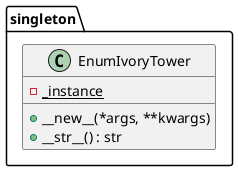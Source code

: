 @startuml
package singleton {
  class EnumIvoryTower {
    - _instance {static}
    + __new__(*args, **kwargs)
    + __str__() : str
  }
}

@enduml
